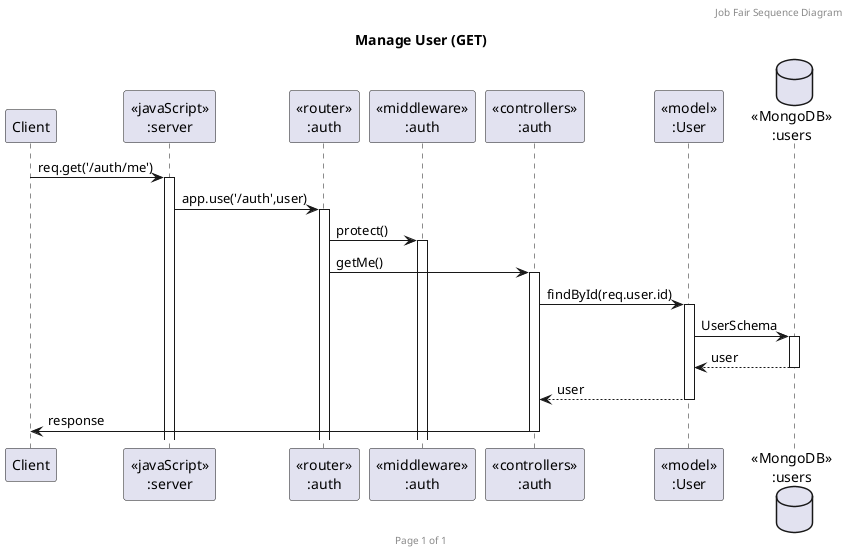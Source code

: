 @startuml Manage User (GET)

header Job Fair Sequence Diagram
footer Page %page% of %lastpage%
title "Manage User (GET)"

participant "Client" as client
participant "<<javaScript>>\n:server" as server
participant "<<router>>\n:auth" as routerUser
participant "<<middleware>>\n:auth" as authMiddleware
participant "<<controllers>>\n:auth" as controllersUser
participant "<<model>>\n:User" as modelUser
database "<<MongoDB>>\n:users" as UserDatabase

client->server ++:req.get('/auth/me')
server->routerUser ++:app.use('/auth',user)
routerUser -> authMiddleware ++:protect()
routerUser -> controllersUser ++:getMe()
controllersUser->modelUser ++:findById(req.user.id)
modelUser ->UserDatabase ++: UserSchema
UserDatabase --> modelUser --:user
controllersUser <-- modelUser --:user
controllersUser->client --:response

@enduml
